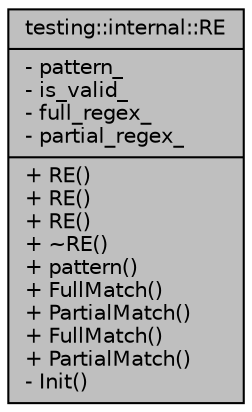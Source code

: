 digraph "testing::internal::RE"
{
 // INTERACTIVE_SVG=YES
 // LATEX_PDF_SIZE
  edge [fontname="Helvetica",fontsize="10",labelfontname="Helvetica",labelfontsize="10"];
  node [fontname="Helvetica",fontsize="10",shape=record];
  Node1 [label="{testing::internal::RE\n|- pattern_\l- is_valid_\l- full_regex_\l- partial_regex_\l|+ RE()\l+ RE()\l+ RE()\l+ ~RE()\l+ pattern()\l+ FullMatch()\l+ PartialMatch()\l+ FullMatch()\l+ PartialMatch()\l- Init()\l}",height=0.2,width=0.4,color="black", fillcolor="grey75", style="filled", fontcolor="black",tooltip=" "];
}
